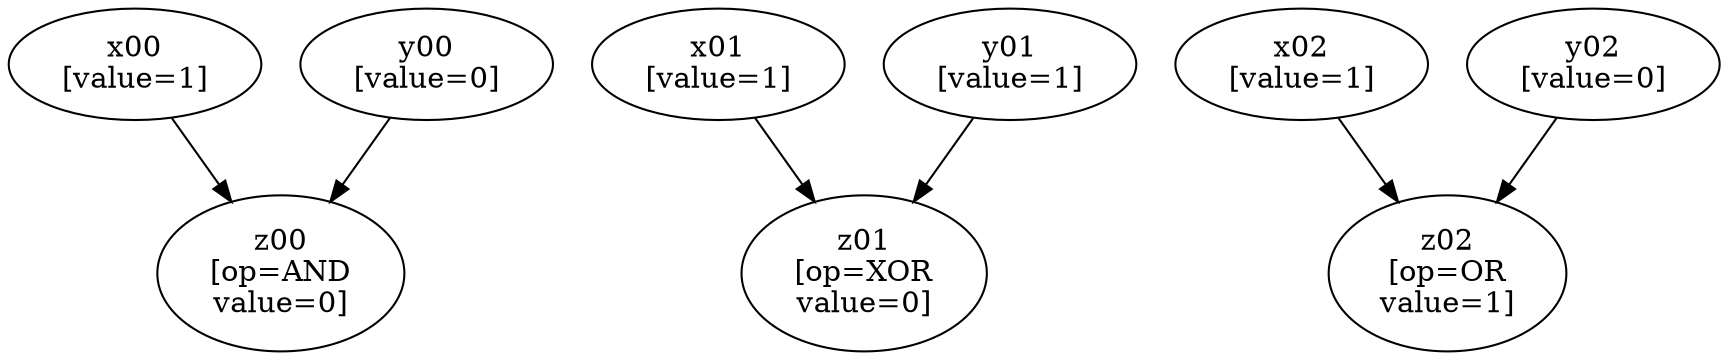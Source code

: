 strict digraph "" {
	node [label="\N"];
	x00	[label="x00
[value=1]",
		value=1];
	z00	[label="z00
[op=AND
value=0]",
		op=AND,
		value=0];
	x00 -> z00;
	x01	[label="x01
[value=1]",
		value=1];
	z01	[label="z01
[op=XOR
value=0]",
		op=XOR,
		value=0];
	x01 -> z01;
	x02	[label="x02
[value=1]",
		value=1];
	z02	[label="z02
[op=OR
value=1]",
		op=OR,
		value=1];
	x02 -> z02;
	y00	[label="y00
[value=0]",
		value=0];
	y00 -> z00;
	y01	[label="y01
[value=1]",
		value=1];
	y01 -> z01;
	y02	[label="y02
[value=0]",
		value=0];
	y02 -> z02;
}

